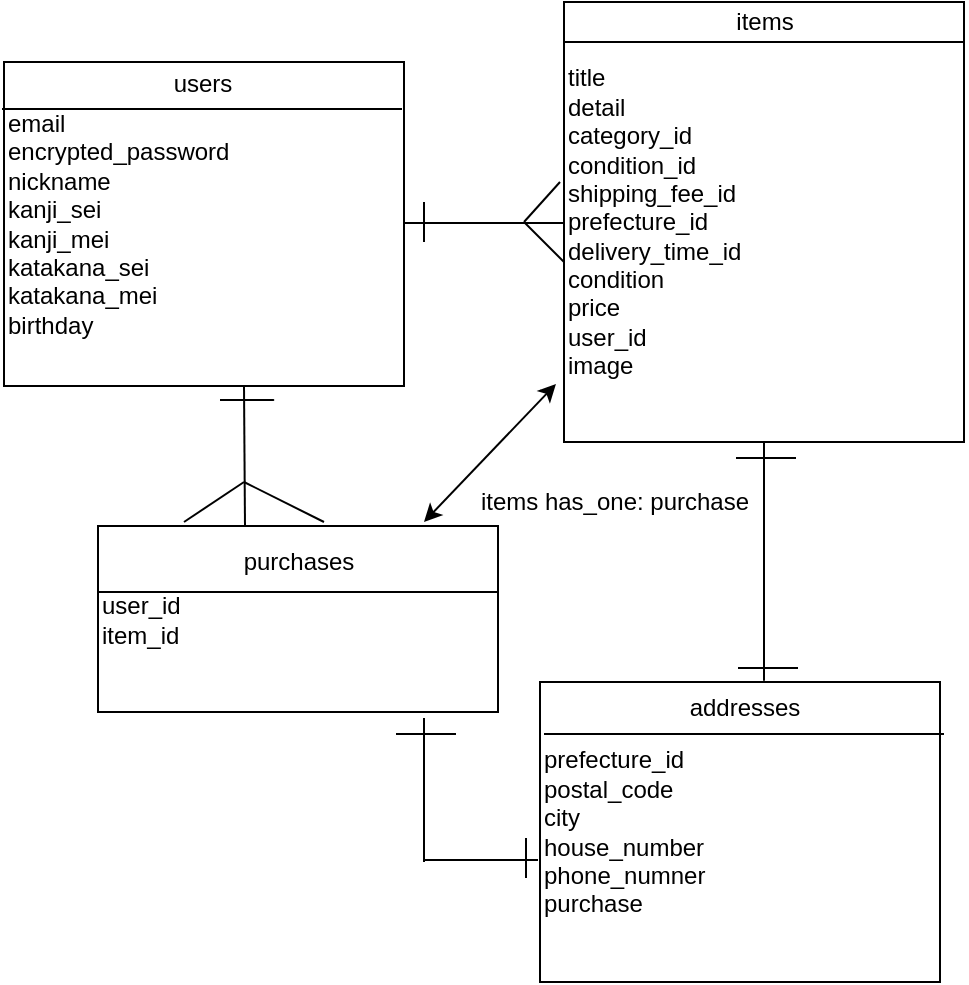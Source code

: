 <mxfile version="13.10.0" type="embed">
    <diagram id="6juTzEKz0WOrrqLQ_xF7" name="Page-1">
        <mxGraphModel dx="612" dy="580" grid="1" gridSize="10" guides="1" tooltips="1" connect="1" arrows="1" fold="1" page="1" pageScale="1" pageWidth="850" pageHeight="1100" background="none" math="0" shadow="0">
            <root>
                <mxCell id="0"/>
                <mxCell id="1" parent="0"/>
                <mxCell id="3" value="&lt;span style=&quot;font-weight: normal&quot;&gt;email&lt;br&gt;encrypted_password&lt;br&gt;nickname&lt;br&gt;kanji_sei&lt;br&gt;kanji_mei&lt;br&gt;katakana_sei&lt;br&gt;katakana_mei&lt;br&gt;birthday&lt;br&gt;&lt;/span&gt;" style="whiteSpace=wrap;html=1;fillColor=none;align=left;fontStyle=1" vertex="1" parent="1">
                    <mxGeometry x="40" y="40" width="200" height="162" as="geometry"/>
                </mxCell>
                <mxCell id="4" value="title&lt;br&gt;detail&lt;br&gt;category_id&lt;br&gt;condition_id&lt;br&gt;shipping_fee_id&lt;br&gt;prefecture_id&lt;br&gt;delivery_time_id&lt;br&gt;condition&lt;br&gt;price&lt;br&gt;user_id&lt;br&gt;image" style="whiteSpace=wrap;html=1;fillColor=none;align=left;" vertex="1" parent="1">
                    <mxGeometry x="320" y="10" width="200" height="220" as="geometry"/>
                </mxCell>
                <mxCell id="5" value="user_id&lt;br&gt;item_id" style="whiteSpace=wrap;html=1;fillColor=none;align=left;" vertex="1" parent="1">
                    <mxGeometry x="87" y="272" width="200" height="93" as="geometry"/>
                </mxCell>
                <mxCell id="6" value="prefecture_id&amp;nbsp;&lt;br&gt;postal_code&lt;br&gt;city&lt;br&gt;house_number&lt;br&gt;phone_numner&lt;br&gt;purchase" style="whiteSpace=wrap;html=1;fillColor=none;align=left;" vertex="1" parent="1">
                    <mxGeometry x="308" y="350" width="200" height="150" as="geometry"/>
                </mxCell>
                <mxCell id="8" value="" style="endArrow=none;html=1;" edge="1" parent="1">
                    <mxGeometry width="50" height="50" relative="1" as="geometry">
                        <mxPoint x="420" y="230" as="sourcePoint"/>
                        <mxPoint x="420" y="283" as="targetPoint"/>
                        <Array as="points">
                            <mxPoint x="420" y="283"/>
                            <mxPoint x="420" y="354"/>
                        </Array>
                    </mxGeometry>
                </mxCell>
                <mxCell id="9" value="" style="endArrow=none;html=1;" edge="1" parent="1">
                    <mxGeometry width="50" height="50" relative="1" as="geometry">
                        <mxPoint x="250" y="439" as="sourcePoint"/>
                        <mxPoint x="307" y="439" as="targetPoint"/>
                        <Array as="points"/>
                    </mxGeometry>
                </mxCell>
                <mxCell id="11" value="" style="endArrow=none;html=1;exitX=0.5;exitY=1;exitDx=0;exitDy=0;" edge="1" parent="1">
                    <mxGeometry width="50" height="50" relative="1" as="geometry">
                        <mxPoint x="160" y="202" as="sourcePoint"/>
                        <mxPoint x="160.5" y="272" as="targetPoint"/>
                        <Array as="points"/>
                    </mxGeometry>
                </mxCell>
                <mxCell id="20" value="" style="endArrow=none;html=1;exitX=0;exitY=0.25;exitDx=0;exitDy=0;entryX=1;entryY=0.25;entryDx=0;entryDy=0;" edge="1" parent="1">
                    <mxGeometry width="50" height="50" relative="1" as="geometry">
                        <mxPoint x="39" y="63.5" as="sourcePoint"/>
                        <mxPoint x="239" y="63.5" as="targetPoint"/>
                    </mxGeometry>
                </mxCell>
                <mxCell id="22" value="" style="endArrow=none;html=1;exitX=0;exitY=0.25;exitDx=0;exitDy=0;entryX=1;entryY=0.25;entryDx=0;entryDy=0;" edge="1" parent="1">
                    <mxGeometry width="50" height="50" relative="1" as="geometry">
                        <mxPoint x="320" y="30" as="sourcePoint"/>
                        <mxPoint x="520" y="30" as="targetPoint"/>
                    </mxGeometry>
                </mxCell>
                <mxCell id="23" value="" style="endArrow=none;html=1;exitX=0;exitY=0.25;exitDx=0;exitDy=0;entryX=1;entryY=0.25;entryDx=0;entryDy=0;" edge="1" parent="1">
                    <mxGeometry width="50" height="50" relative="1" as="geometry">
                        <mxPoint x="310" y="376" as="sourcePoint"/>
                        <mxPoint x="510" y="376" as="targetPoint"/>
                    </mxGeometry>
                </mxCell>
                <mxCell id="24" value="" style="endArrow=none;html=1;exitX=0;exitY=0.25;exitDx=0;exitDy=0;entryX=1;entryY=0.25;entryDx=0;entryDy=0;" edge="1" parent="1">
                    <mxGeometry width="50" height="50" relative="1" as="geometry">
                        <mxPoint x="87" y="305" as="sourcePoint"/>
                        <mxPoint x="287" y="305" as="targetPoint"/>
                    </mxGeometry>
                </mxCell>
                <mxCell id="25" value="users" style="text;html=1;align=center;verticalAlign=middle;resizable=0;points=[];autosize=1;" vertex="1" parent="1">
                    <mxGeometry x="119" y="41" width="40" height="20" as="geometry"/>
                </mxCell>
                <mxCell id="26" value="items" style="text;html=1;align=center;verticalAlign=middle;resizable=0;points=[];autosize=1;" vertex="1" parent="1">
                    <mxGeometry x="400" y="10" width="40" height="20" as="geometry"/>
                </mxCell>
                <mxCell id="27" value="purchases" style="text;html=1;align=center;verticalAlign=middle;resizable=0;points=[];autosize=1;" vertex="1" parent="1">
                    <mxGeometry x="152" y="280" width="70" height="20" as="geometry"/>
                </mxCell>
                <mxCell id="28" value="addresses" style="text;html=1;align=center;verticalAlign=middle;resizable=0;points=[];autosize=1;" vertex="1" parent="1">
                    <mxGeometry x="375" y="353" width="70" height="20" as="geometry"/>
                </mxCell>
                <mxCell id="32" value="" style="endArrow=none;html=1;exitX=-0.01;exitY=0.409;exitDx=0;exitDy=0;exitPerimeter=0;" edge="1" parent="1" source="4">
                    <mxGeometry width="50" height="50" relative="1" as="geometry">
                        <mxPoint x="260" y="330" as="sourcePoint"/>
                        <mxPoint x="300" y="120" as="targetPoint"/>
                    </mxGeometry>
                </mxCell>
                <mxCell id="35" value="" style="endArrow=none;html=1;entryX=0;entryY=0.5;entryDx=0;entryDy=0;" edge="1" parent="1">
                    <mxGeometry width="50" height="50" relative="1" as="geometry">
                        <mxPoint x="240" y="120.5" as="sourcePoint"/>
                        <mxPoint x="320" y="120.5" as="targetPoint"/>
                    </mxGeometry>
                </mxCell>
                <mxCell id="37" value="" style="endArrow=none;html=1;" edge="1" parent="1">
                    <mxGeometry width="50" height="50" relative="1" as="geometry">
                        <mxPoint x="300" y="120" as="sourcePoint"/>
                        <mxPoint x="320" y="140" as="targetPoint"/>
                    </mxGeometry>
                </mxCell>
                <mxCell id="38" value="" style="endArrow=none;html=1;" edge="1" parent="1">
                    <mxGeometry width="50" height="50" relative="1" as="geometry">
                        <mxPoint x="406" y="238" as="sourcePoint"/>
                        <mxPoint x="436" y="238" as="targetPoint"/>
                    </mxGeometry>
                </mxCell>
                <mxCell id="39" value="" style="endArrow=none;html=1;" edge="1" parent="1">
                    <mxGeometry width="50" height="50" relative="1" as="geometry">
                        <mxPoint x="407" y="343" as="sourcePoint"/>
                        <mxPoint x="437" y="343" as="targetPoint"/>
                    </mxGeometry>
                </mxCell>
                <mxCell id="40" value="" style="endArrow=none;html=1;" edge="1" parent="1">
                    <mxGeometry width="50" height="50" relative="1" as="geometry">
                        <mxPoint x="130" y="270" as="sourcePoint"/>
                        <mxPoint x="160" y="250" as="targetPoint"/>
                    </mxGeometry>
                </mxCell>
                <mxCell id="41" value="" style="endArrow=none;html=1;" edge="1" parent="1">
                    <mxGeometry width="50" height="50" relative="1" as="geometry">
                        <mxPoint x="160" y="250" as="sourcePoint"/>
                        <mxPoint x="200" y="270" as="targetPoint"/>
                    </mxGeometry>
                </mxCell>
                <mxCell id="42" value="" style="endArrow=none;html=1;" edge="1" parent="1">
                    <mxGeometry width="50" height="50" relative="1" as="geometry">
                        <mxPoint x="250" y="440" as="sourcePoint"/>
                        <mxPoint x="250" y="368" as="targetPoint"/>
                    </mxGeometry>
                </mxCell>
                <mxCell id="44" value="" style="endArrow=none;html=1;" edge="1" parent="1">
                    <mxGeometry width="50" height="50" relative="1" as="geometry">
                        <mxPoint x="250" y="130" as="sourcePoint"/>
                        <mxPoint x="250" y="110" as="targetPoint"/>
                    </mxGeometry>
                </mxCell>
                <mxCell id="45" value="" style="endArrow=none;html=1;" edge="1" parent="1">
                    <mxGeometry width="50" height="50" relative="1" as="geometry">
                        <mxPoint x="148" y="209" as="sourcePoint"/>
                        <mxPoint x="168" y="209" as="targetPoint"/>
                        <Array as="points">
                            <mxPoint x="178" y="209"/>
                        </Array>
                    </mxGeometry>
                </mxCell>
                <mxCell id="48" value="" style="endArrow=classic;startArrow=classic;html=1;entryX=-0.02;entryY=0.868;entryDx=0;entryDy=0;entryPerimeter=0;" edge="1" parent="1" target="4">
                    <mxGeometry width="50" height="50" relative="1" as="geometry">
                        <mxPoint x="250" y="270" as="sourcePoint"/>
                        <mxPoint x="310" y="210" as="targetPoint"/>
                    </mxGeometry>
                </mxCell>
                <mxCell id="55" value="items has_one: purchase" style="text;html=1;align=center;verticalAlign=middle;resizable=0;points=[];autosize=1;" vertex="1" parent="1">
                    <mxGeometry x="270" y="250" width="150" height="20" as="geometry"/>
                </mxCell>
                <mxCell id="56" value="" style="endArrow=none;html=1;" edge="1" parent="1">
                    <mxGeometry width="50" height="50" relative="1" as="geometry">
                        <mxPoint x="301" y="448" as="sourcePoint"/>
                        <mxPoint x="301" y="428" as="targetPoint"/>
                    </mxGeometry>
                </mxCell>
                <mxCell id="57" value="" style="endArrow=none;html=1;" edge="1" parent="1">
                    <mxGeometry width="50" height="50" relative="1" as="geometry">
                        <mxPoint x="236" y="376" as="sourcePoint"/>
                        <mxPoint x="266" y="376" as="targetPoint"/>
                    </mxGeometry>
                </mxCell>
            </root>
        </mxGraphModel>
    </diagram>
</mxfile>